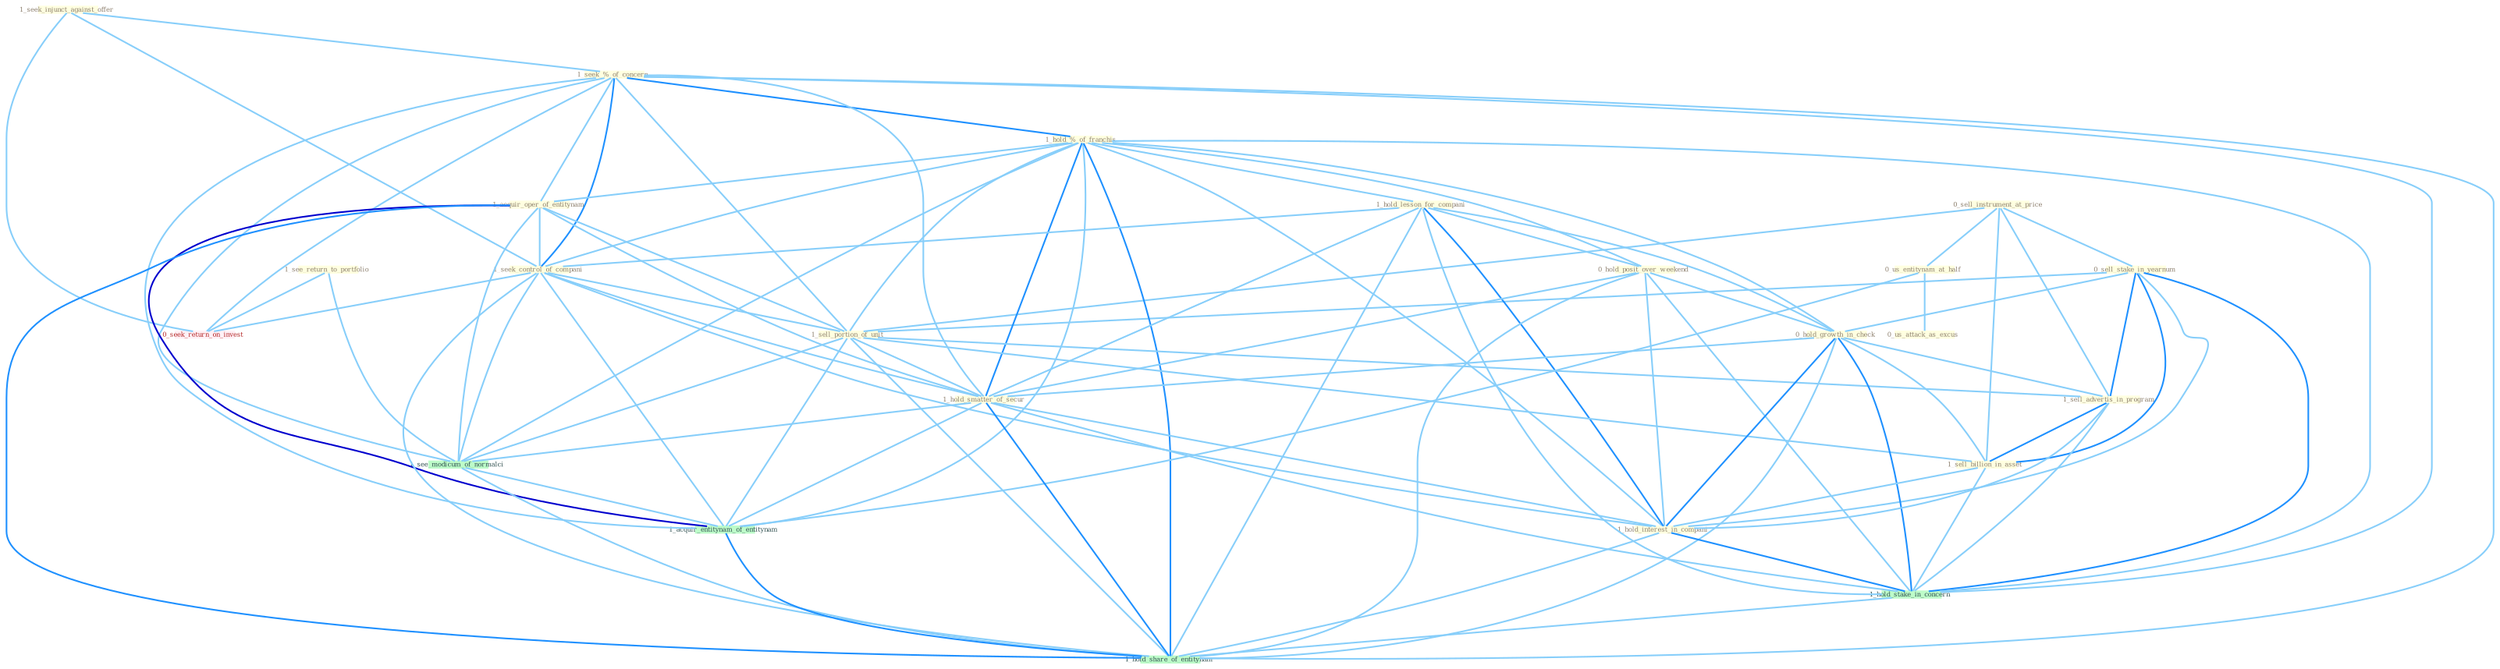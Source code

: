 Graph G{ 
    node
    [shape=polygon,style=filled,width=.5,height=.06,color="#BDFCC9",fixedsize=true,fontsize=4,
    fontcolor="#2f4f4f"];
    {node
    [color="#ffffe0", fontcolor="#8b7d6b"] "1_seek_injunct_against_offer " "0_sell_instrument_at_price " "1_seek_%_of_concern " "0_sell_stake_in_yearnum " "1_see_return_to_portfolio " "1_hold_%_of_franchis " "1_hold_lesson_for_compani " "1_acquir_oper_of_entitynam " "0_hold_posit_over_weekend " "1_seek_control_of_compani " "1_sell_portion_of_unit " "0_hold_growth_in_check " "0_us_entitynam_at_half " "1_sell_advertis_in_program " "1_sell_billion_in_asset " "1_hold_smatter_of_secur " "1_hold_interest_in_compani " "0_us_attack_as_excus "}
{node [color="#fff0f5", fontcolor="#b22222"] "0_seek_return_on_invest "}
edge [color="#B0E2FF"];

	"1_seek_injunct_against_offer " -- "1_seek_%_of_concern " [w="1", color="#87cefa" ];
	"1_seek_injunct_against_offer " -- "1_seek_control_of_compani " [w="1", color="#87cefa" ];
	"1_seek_injunct_against_offer " -- "0_seek_return_on_invest " [w="1", color="#87cefa" ];
	"0_sell_instrument_at_price " -- "0_sell_stake_in_yearnum " [w="1", color="#87cefa" ];
	"0_sell_instrument_at_price " -- "1_sell_portion_of_unit " [w="1", color="#87cefa" ];
	"0_sell_instrument_at_price " -- "0_us_entitynam_at_half " [w="1", color="#87cefa" ];
	"0_sell_instrument_at_price " -- "1_sell_advertis_in_program " [w="1", color="#87cefa" ];
	"0_sell_instrument_at_price " -- "1_sell_billion_in_asset " [w="1", color="#87cefa" ];
	"1_seek_%_of_concern " -- "1_hold_%_of_franchis " [w="2", color="#1e90ff" , len=0.8];
	"1_seek_%_of_concern " -- "1_acquir_oper_of_entitynam " [w="1", color="#87cefa" ];
	"1_seek_%_of_concern " -- "1_seek_control_of_compani " [w="2", color="#1e90ff" , len=0.8];
	"1_seek_%_of_concern " -- "1_sell_portion_of_unit " [w="1", color="#87cefa" ];
	"1_seek_%_of_concern " -- "1_hold_smatter_of_secur " [w="1", color="#87cefa" ];
	"1_seek_%_of_concern " -- "1_hold_stake_in_concern " [w="1", color="#87cefa" ];
	"1_seek_%_of_concern " -- "0_seek_return_on_invest " [w="1", color="#87cefa" ];
	"1_seek_%_of_concern " -- "1_see_modicum_of_normalci " [w="1", color="#87cefa" ];
	"1_seek_%_of_concern " -- "1_acquir_entitynam_of_entitynam " [w="1", color="#87cefa" ];
	"1_seek_%_of_concern " -- "1_hold_share_of_entitynam " [w="1", color="#87cefa" ];
	"0_sell_stake_in_yearnum " -- "1_sell_portion_of_unit " [w="1", color="#87cefa" ];
	"0_sell_stake_in_yearnum " -- "0_hold_growth_in_check " [w="1", color="#87cefa" ];
	"0_sell_stake_in_yearnum " -- "1_sell_advertis_in_program " [w="2", color="#1e90ff" , len=0.8];
	"0_sell_stake_in_yearnum " -- "1_sell_billion_in_asset " [w="2", color="#1e90ff" , len=0.8];
	"0_sell_stake_in_yearnum " -- "1_hold_interest_in_compani " [w="1", color="#87cefa" ];
	"0_sell_stake_in_yearnum " -- "1_hold_stake_in_concern " [w="2", color="#1e90ff" , len=0.8];
	"1_see_return_to_portfolio " -- "0_seek_return_on_invest " [w="1", color="#87cefa" ];
	"1_see_return_to_portfolio " -- "1_see_modicum_of_normalci " [w="1", color="#87cefa" ];
	"1_hold_%_of_franchis " -- "1_hold_lesson_for_compani " [w="1", color="#87cefa" ];
	"1_hold_%_of_franchis " -- "1_acquir_oper_of_entitynam " [w="1", color="#87cefa" ];
	"1_hold_%_of_franchis " -- "0_hold_posit_over_weekend " [w="1", color="#87cefa" ];
	"1_hold_%_of_franchis " -- "1_seek_control_of_compani " [w="1", color="#87cefa" ];
	"1_hold_%_of_franchis " -- "1_sell_portion_of_unit " [w="1", color="#87cefa" ];
	"1_hold_%_of_franchis " -- "0_hold_growth_in_check " [w="1", color="#87cefa" ];
	"1_hold_%_of_franchis " -- "1_hold_smatter_of_secur " [w="2", color="#1e90ff" , len=0.8];
	"1_hold_%_of_franchis " -- "1_hold_interest_in_compani " [w="1", color="#87cefa" ];
	"1_hold_%_of_franchis " -- "1_hold_stake_in_concern " [w="1", color="#87cefa" ];
	"1_hold_%_of_franchis " -- "1_see_modicum_of_normalci " [w="1", color="#87cefa" ];
	"1_hold_%_of_franchis " -- "1_acquir_entitynam_of_entitynam " [w="1", color="#87cefa" ];
	"1_hold_%_of_franchis " -- "1_hold_share_of_entitynam " [w="2", color="#1e90ff" , len=0.8];
	"1_hold_lesson_for_compani " -- "0_hold_posit_over_weekend " [w="1", color="#87cefa" ];
	"1_hold_lesson_for_compani " -- "1_seek_control_of_compani " [w="1", color="#87cefa" ];
	"1_hold_lesson_for_compani " -- "0_hold_growth_in_check " [w="1", color="#87cefa" ];
	"1_hold_lesson_for_compani " -- "1_hold_smatter_of_secur " [w="1", color="#87cefa" ];
	"1_hold_lesson_for_compani " -- "1_hold_interest_in_compani " [w="2", color="#1e90ff" , len=0.8];
	"1_hold_lesson_for_compani " -- "1_hold_stake_in_concern " [w="1", color="#87cefa" ];
	"1_hold_lesson_for_compani " -- "1_hold_share_of_entitynam " [w="1", color="#87cefa" ];
	"1_acquir_oper_of_entitynam " -- "1_seek_control_of_compani " [w="1", color="#87cefa" ];
	"1_acquir_oper_of_entitynam " -- "1_sell_portion_of_unit " [w="1", color="#87cefa" ];
	"1_acquir_oper_of_entitynam " -- "1_hold_smatter_of_secur " [w="1", color="#87cefa" ];
	"1_acquir_oper_of_entitynam " -- "1_see_modicum_of_normalci " [w="1", color="#87cefa" ];
	"1_acquir_oper_of_entitynam " -- "1_acquir_entitynam_of_entitynam " [w="3", color="#0000cd" , len=0.6];
	"1_acquir_oper_of_entitynam " -- "1_hold_share_of_entitynam " [w="2", color="#1e90ff" , len=0.8];
	"0_hold_posit_over_weekend " -- "0_hold_growth_in_check " [w="1", color="#87cefa" ];
	"0_hold_posit_over_weekend " -- "1_hold_smatter_of_secur " [w="1", color="#87cefa" ];
	"0_hold_posit_over_weekend " -- "1_hold_interest_in_compani " [w="1", color="#87cefa" ];
	"0_hold_posit_over_weekend " -- "1_hold_stake_in_concern " [w="1", color="#87cefa" ];
	"0_hold_posit_over_weekend " -- "1_hold_share_of_entitynam " [w="1", color="#87cefa" ];
	"1_seek_control_of_compani " -- "1_sell_portion_of_unit " [w="1", color="#87cefa" ];
	"1_seek_control_of_compani " -- "1_hold_smatter_of_secur " [w="1", color="#87cefa" ];
	"1_seek_control_of_compani " -- "1_hold_interest_in_compani " [w="1", color="#87cefa" ];
	"1_seek_control_of_compani " -- "0_seek_return_on_invest " [w="1", color="#87cefa" ];
	"1_seek_control_of_compani " -- "1_see_modicum_of_normalci " [w="1", color="#87cefa" ];
	"1_seek_control_of_compani " -- "1_acquir_entitynam_of_entitynam " [w="1", color="#87cefa" ];
	"1_seek_control_of_compani " -- "1_hold_share_of_entitynam " [w="1", color="#87cefa" ];
	"1_sell_portion_of_unit " -- "1_sell_advertis_in_program " [w="1", color="#87cefa" ];
	"1_sell_portion_of_unit " -- "1_sell_billion_in_asset " [w="1", color="#87cefa" ];
	"1_sell_portion_of_unit " -- "1_hold_smatter_of_secur " [w="1", color="#87cefa" ];
	"1_sell_portion_of_unit " -- "1_see_modicum_of_normalci " [w="1", color="#87cefa" ];
	"1_sell_portion_of_unit " -- "1_acquir_entitynam_of_entitynam " [w="1", color="#87cefa" ];
	"1_sell_portion_of_unit " -- "1_hold_share_of_entitynam " [w="1", color="#87cefa" ];
	"0_hold_growth_in_check " -- "1_sell_advertis_in_program " [w="1", color="#87cefa" ];
	"0_hold_growth_in_check " -- "1_sell_billion_in_asset " [w="1", color="#87cefa" ];
	"0_hold_growth_in_check " -- "1_hold_smatter_of_secur " [w="1", color="#87cefa" ];
	"0_hold_growth_in_check " -- "1_hold_interest_in_compani " [w="2", color="#1e90ff" , len=0.8];
	"0_hold_growth_in_check " -- "1_hold_stake_in_concern " [w="2", color="#1e90ff" , len=0.8];
	"0_hold_growth_in_check " -- "1_hold_share_of_entitynam " [w="1", color="#87cefa" ];
	"0_us_entitynam_at_half " -- "0_us_attack_as_excus " [w="1", color="#87cefa" ];
	"0_us_entitynam_at_half " -- "1_acquir_entitynam_of_entitynam " [w="1", color="#87cefa" ];
	"1_sell_advertis_in_program " -- "1_sell_billion_in_asset " [w="2", color="#1e90ff" , len=0.8];
	"1_sell_advertis_in_program " -- "1_hold_interest_in_compani " [w="1", color="#87cefa" ];
	"1_sell_advertis_in_program " -- "1_hold_stake_in_concern " [w="1", color="#87cefa" ];
	"1_sell_billion_in_asset " -- "1_hold_interest_in_compani " [w="1", color="#87cefa" ];
	"1_sell_billion_in_asset " -- "1_hold_stake_in_concern " [w="1", color="#87cefa" ];
	"1_hold_smatter_of_secur " -- "1_hold_interest_in_compani " [w="1", color="#87cefa" ];
	"1_hold_smatter_of_secur " -- "1_hold_stake_in_concern " [w="1", color="#87cefa" ];
	"1_hold_smatter_of_secur " -- "1_see_modicum_of_normalci " [w="1", color="#87cefa" ];
	"1_hold_smatter_of_secur " -- "1_acquir_entitynam_of_entitynam " [w="1", color="#87cefa" ];
	"1_hold_smatter_of_secur " -- "1_hold_share_of_entitynam " [w="2", color="#1e90ff" , len=0.8];
	"1_hold_interest_in_compani " -- "1_hold_stake_in_concern " [w="2", color="#1e90ff" , len=0.8];
	"1_hold_interest_in_compani " -- "1_hold_share_of_entitynam " [w="1", color="#87cefa" ];
	"1_hold_stake_in_concern " -- "1_hold_share_of_entitynam " [w="1", color="#87cefa" ];
	"1_see_modicum_of_normalci " -- "1_acquir_entitynam_of_entitynam " [w="1", color="#87cefa" ];
	"1_see_modicum_of_normalci " -- "1_hold_share_of_entitynam " [w="1", color="#87cefa" ];
	"1_acquir_entitynam_of_entitynam " -- "1_hold_share_of_entitynam " [w="2", color="#1e90ff" , len=0.8];
}